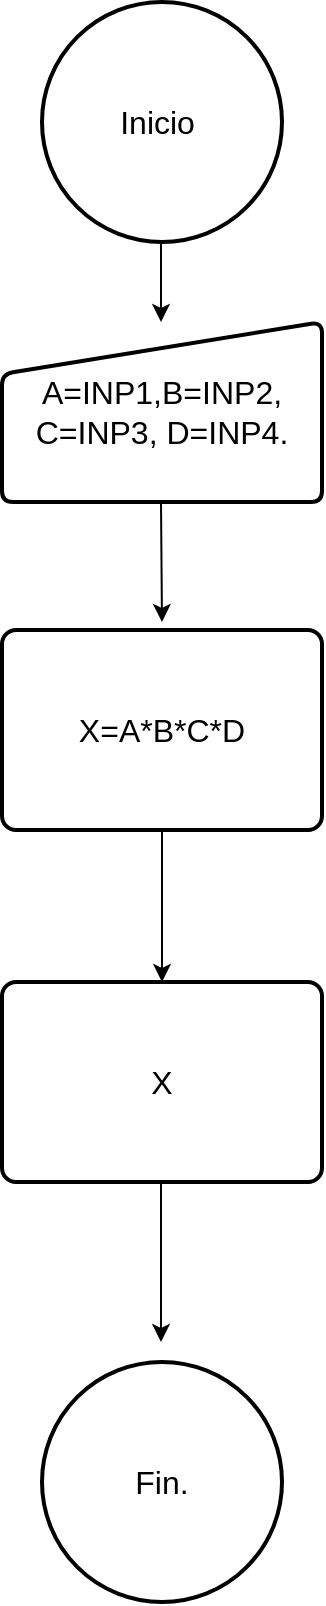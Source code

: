 <mxfile version="24.3.1" type="device">
  <diagram name="Página-1" id="tBvAOw226UZalQCnuRzu">
    <mxGraphModel dx="1050" dy="1384" grid="1" gridSize="10" guides="1" tooltips="1" connect="1" arrows="1" fold="1" page="1" pageScale="1" pageWidth="1169" pageHeight="827" math="0" shadow="0">
      <root>
        <mxCell id="0" />
        <mxCell id="1" parent="0" />
        <mxCell id="cEtJVAPyJuGEkXUsprwu-2" value="&lt;font style=&quot;font-size: 16px;&quot;&gt;Inicio&amp;nbsp;&lt;/font&gt;" style="strokeWidth=2;html=1;shape=mxgraph.flowchart.start_2;whiteSpace=wrap;" parent="1" vertex="1">
          <mxGeometry x="410" width="120" height="120" as="geometry" />
        </mxCell>
        <mxCell id="cEtJVAPyJuGEkXUsprwu-3" value="&lt;font style=&quot;font-size: 16px;&quot;&gt;A=INP1,B=INP2,&lt;/font&gt;&lt;div style=&quot;font-size: 16px;&quot;&gt;&lt;font style=&quot;font-size: 16px;&quot;&gt;C=INP3, D=INP4.&lt;/font&gt;&lt;/div&gt;" style="html=1;strokeWidth=2;shape=manualInput;whiteSpace=wrap;rounded=1;size=26;arcSize=11;" parent="1" vertex="1">
          <mxGeometry x="390" y="160" width="160" height="90" as="geometry" />
        </mxCell>
        <mxCell id="cEtJVAPyJuGEkXUsprwu-4" value="&lt;font style=&quot;font-size: 16px;&quot;&gt;X=A*B*C*D&lt;/font&gt;" style="rounded=1;whiteSpace=wrap;html=1;absoluteArcSize=1;arcSize=14;strokeWidth=2;" parent="1" vertex="1">
          <mxGeometry x="390" y="314" width="160" height="100" as="geometry" />
        </mxCell>
        <mxCell id="cEtJVAPyJuGEkXUsprwu-5" value="&lt;font style=&quot;font-size: 16px;&quot;&gt;X&lt;/font&gt;" style="rounded=1;whiteSpace=wrap;html=1;absoluteArcSize=1;arcSize=14;strokeWidth=2;" parent="1" vertex="1">
          <mxGeometry x="390" y="490" width="160" height="100" as="geometry" />
        </mxCell>
        <mxCell id="-iDguuzPJyuWLBvm2vXX-1" value="&lt;font style=&quot;font-size: 16px;&quot;&gt;Fin.&lt;/font&gt;" style="strokeWidth=2;html=1;shape=mxgraph.flowchart.start_2;whiteSpace=wrap;" vertex="1" parent="1">
          <mxGeometry x="410" y="680" width="120" height="120" as="geometry" />
        </mxCell>
        <mxCell id="-iDguuzPJyuWLBvm2vXX-3" value="" style="endArrow=classic;html=1;rounded=0;" edge="1" parent="1">
          <mxGeometry width="50" height="50" relative="1" as="geometry">
            <mxPoint x="469.5" y="250" as="sourcePoint" />
            <mxPoint x="470" y="310" as="targetPoint" />
          </mxGeometry>
        </mxCell>
        <mxCell id="-iDguuzPJyuWLBvm2vXX-4" value="" style="endArrow=classic;html=1;rounded=0;" edge="1" parent="1">
          <mxGeometry width="50" height="50" relative="1" as="geometry">
            <mxPoint x="469.5" y="590" as="sourcePoint" />
            <mxPoint x="469.5" y="670" as="targetPoint" />
          </mxGeometry>
        </mxCell>
        <mxCell id="-iDguuzPJyuWLBvm2vXX-5" value="" style="endArrow=classic;html=1;rounded=0;" edge="1" parent="1">
          <mxGeometry width="50" height="50" relative="1" as="geometry">
            <mxPoint x="469.5" y="120" as="sourcePoint" />
            <mxPoint x="469.5" y="160" as="targetPoint" />
          </mxGeometry>
        </mxCell>
        <mxCell id="-iDguuzPJyuWLBvm2vXX-6" value="" style="endArrow=classic;html=1;rounded=0;entryX=0.5;entryY=0;entryDx=0;entryDy=0;" edge="1" parent="1" target="cEtJVAPyJuGEkXUsprwu-5">
          <mxGeometry width="50" height="50" relative="1" as="geometry">
            <mxPoint x="470" y="414" as="sourcePoint" />
            <mxPoint x="470" y="474" as="targetPoint" />
          </mxGeometry>
        </mxCell>
      </root>
    </mxGraphModel>
  </diagram>
</mxfile>
